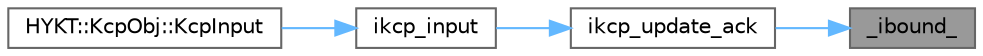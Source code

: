 digraph "_ibound_"
{
 // LATEX_PDF_SIZE
  bgcolor="transparent";
  edge [fontname=Helvetica,fontsize=10,labelfontname=Helvetica,labelfontsize=10];
  node [fontname=Helvetica,fontsize=10,shape=box,height=0.2,width=0.4];
  rankdir="RL";
  Node1 [id="Node000001",label="_ibound_",height=0.2,width=0.4,color="gray40", fillcolor="grey60", style="filled", fontcolor="black",tooltip=" "];
  Node1 -> Node2 [id="edge1_Node000001_Node000002",dir="back",color="steelblue1",style="solid",tooltip=" "];
  Node2 [id="Node000002",label="ikcp_update_ack",height=0.2,width=0.4,color="grey40", fillcolor="white", style="filled",URL="$ikcp_8cpp.html#a1f21ff955c76ed9f70dabf905a03bf4b",tooltip=" "];
  Node2 -> Node3 [id="edge2_Node000002_Node000003",dir="back",color="steelblue1",style="solid",tooltip=" "];
  Node3 [id="Node000003",label="ikcp_input",height=0.2,width=0.4,color="grey40", fillcolor="white", style="filled",URL="$ikcp_8cpp.html#af4ce33146ddd2b9c55b2f3ba2472f888",tooltip=" "];
  Node3 -> Node4 [id="edge3_Node000003_Node000004",dir="back",color="steelblue1",style="solid",tooltip=" "];
  Node4 [id="Node000004",label="HYKT::KcpObj::KcpInput",height=0.2,width=0.4,color="grey40", fillcolor="white", style="filled",URL="$class_h_y_k_t_1_1_kcp_obj.html#a4ac504bffb3f38656d14792df1744fee",tooltip=" "];
}
